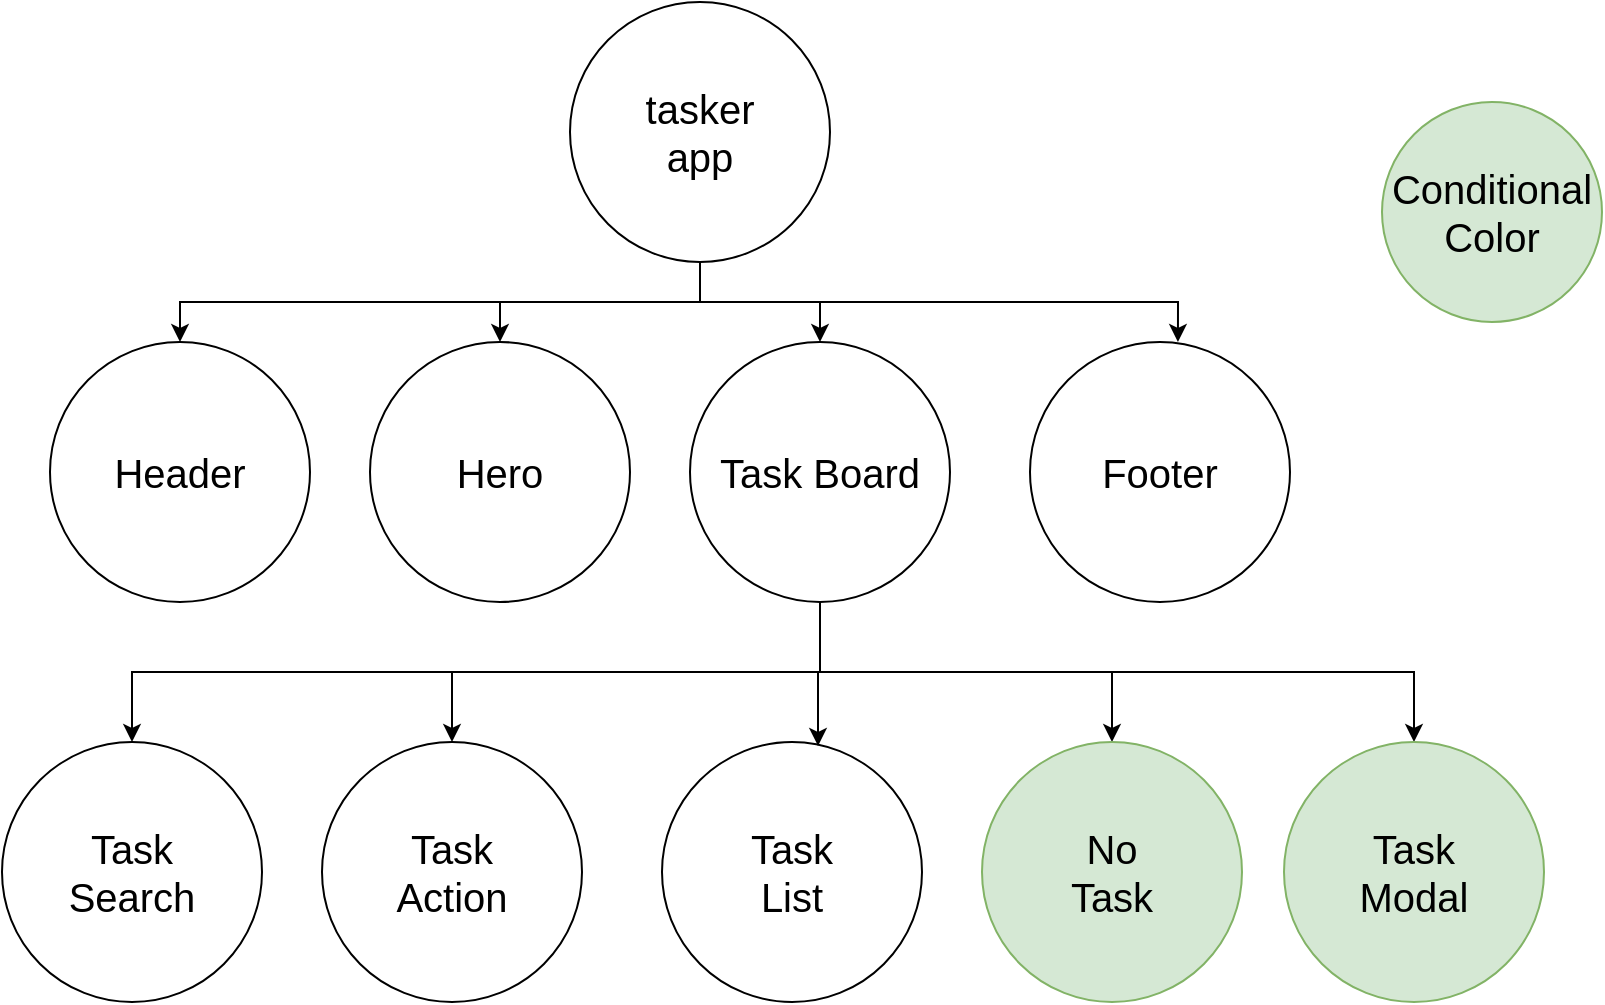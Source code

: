 <mxfile version="24.7.7">
  <diagram name="Page-1" id="sD9TsTRUCHRuzmudhdG3">
    <mxGraphModel dx="1434" dy="792" grid="1" gridSize="10" guides="1" tooltips="1" connect="1" arrows="1" fold="1" page="1" pageScale="1" pageWidth="1169" pageHeight="827" math="0" shadow="0">
      <root>
        <mxCell id="0" />
        <mxCell id="1" parent="0" />
        <mxCell id="gQGMB7D8yOKAmYJ-TftS-11" style="edgeStyle=orthogonalEdgeStyle;rounded=0;orthogonalLoop=1;jettySize=auto;html=1;exitX=0.5;exitY=1;exitDx=0;exitDy=0;" edge="1" parent="1" source="gQGMB7D8yOKAmYJ-TftS-1" target="gQGMB7D8yOKAmYJ-TftS-2">
          <mxGeometry relative="1" as="geometry" />
        </mxCell>
        <mxCell id="gQGMB7D8yOKAmYJ-TftS-12" style="edgeStyle=orthogonalEdgeStyle;rounded=0;orthogonalLoop=1;jettySize=auto;html=1;exitX=0.5;exitY=1;exitDx=0;exitDy=0;entryX=0.5;entryY=0;entryDx=0;entryDy=0;" edge="1" parent="1" source="gQGMB7D8yOKAmYJ-TftS-1" target="gQGMB7D8yOKAmYJ-TftS-3">
          <mxGeometry relative="1" as="geometry" />
        </mxCell>
        <mxCell id="gQGMB7D8yOKAmYJ-TftS-14" style="edgeStyle=orthogonalEdgeStyle;rounded=0;orthogonalLoop=1;jettySize=auto;html=1;exitX=0.5;exitY=1;exitDx=0;exitDy=0;" edge="1" parent="1" source="gQGMB7D8yOKAmYJ-TftS-1" target="gQGMB7D8yOKAmYJ-TftS-4">
          <mxGeometry relative="1" as="geometry" />
        </mxCell>
        <mxCell id="gQGMB7D8yOKAmYJ-TftS-1" value="&lt;font style=&quot;font-size: 20px;&quot;&gt;tasker&lt;/font&gt;&lt;div style=&quot;font-size: 20px;&quot;&gt;&lt;font style=&quot;font-size: 20px;&quot;&gt;app&lt;/font&gt;&lt;/div&gt;" style="ellipse;whiteSpace=wrap;html=1;aspect=fixed;align=center;" vertex="1" parent="1">
          <mxGeometry x="534" y="30" width="130" height="130" as="geometry" />
        </mxCell>
        <mxCell id="gQGMB7D8yOKAmYJ-TftS-2" value="&lt;span style=&quot;font-size: 20px;&quot;&gt;Header&lt;/span&gt;" style="ellipse;whiteSpace=wrap;html=1;aspect=fixed;align=center;" vertex="1" parent="1">
          <mxGeometry x="274" y="200" width="130" height="130" as="geometry" />
        </mxCell>
        <mxCell id="gQGMB7D8yOKAmYJ-TftS-3" value="&lt;span style=&quot;font-size: 20px;&quot;&gt;Hero&lt;/span&gt;" style="ellipse;whiteSpace=wrap;html=1;aspect=fixed;align=center;" vertex="1" parent="1">
          <mxGeometry x="434" y="200" width="130" height="130" as="geometry" />
        </mxCell>
        <mxCell id="gQGMB7D8yOKAmYJ-TftS-18" style="edgeStyle=orthogonalEdgeStyle;rounded=0;orthogonalLoop=1;jettySize=auto;html=1;exitX=0.5;exitY=1;exitDx=0;exitDy=0;" edge="1" parent="1" source="gQGMB7D8yOKAmYJ-TftS-4" target="gQGMB7D8yOKAmYJ-TftS-7">
          <mxGeometry relative="1" as="geometry" />
        </mxCell>
        <mxCell id="gQGMB7D8yOKAmYJ-TftS-19" style="edgeStyle=orthogonalEdgeStyle;rounded=0;orthogonalLoop=1;jettySize=auto;html=1;exitX=0.5;exitY=1;exitDx=0;exitDy=0;" edge="1" parent="1" source="gQGMB7D8yOKAmYJ-TftS-4" target="gQGMB7D8yOKAmYJ-TftS-17">
          <mxGeometry relative="1" as="geometry" />
        </mxCell>
        <mxCell id="gQGMB7D8yOKAmYJ-TftS-20" style="edgeStyle=orthogonalEdgeStyle;rounded=0;orthogonalLoop=1;jettySize=auto;html=1;exitX=0.5;exitY=1;exitDx=0;exitDy=0;" edge="1" parent="1" source="gQGMB7D8yOKAmYJ-TftS-4" target="gQGMB7D8yOKAmYJ-TftS-8">
          <mxGeometry relative="1" as="geometry" />
        </mxCell>
        <mxCell id="gQGMB7D8yOKAmYJ-TftS-21" style="edgeStyle=orthogonalEdgeStyle;rounded=0;orthogonalLoop=1;jettySize=auto;html=1;exitX=0.5;exitY=1;exitDx=0;exitDy=0;" edge="1" parent="1" source="gQGMB7D8yOKAmYJ-TftS-4" target="gQGMB7D8yOKAmYJ-TftS-10">
          <mxGeometry relative="1" as="geometry" />
        </mxCell>
        <mxCell id="gQGMB7D8yOKAmYJ-TftS-4" value="&lt;span style=&quot;font-size: 20px;&quot;&gt;Task Board&lt;/span&gt;" style="ellipse;whiteSpace=wrap;html=1;aspect=fixed;align=center;" vertex="1" parent="1">
          <mxGeometry x="594" y="200" width="130" height="130" as="geometry" />
        </mxCell>
        <mxCell id="gQGMB7D8yOKAmYJ-TftS-5" value="&lt;span style=&quot;font-size: 20px;&quot;&gt;Footer&lt;/span&gt;" style="ellipse;whiteSpace=wrap;html=1;aspect=fixed;align=center;" vertex="1" parent="1">
          <mxGeometry x="764" y="200" width="130" height="130" as="geometry" />
        </mxCell>
        <mxCell id="gQGMB7D8yOKAmYJ-TftS-7" value="&lt;div&gt;&lt;span style=&quot;font-size: 20px;&quot;&gt;Task&lt;/span&gt;&lt;/div&gt;&lt;div&gt;&lt;span style=&quot;font-size: 20px;&quot;&gt;Search&lt;/span&gt;&lt;span style=&quot;font-size: 20px;&quot;&gt;&lt;br&gt;&lt;/span&gt;&lt;/div&gt;" style="ellipse;whiteSpace=wrap;html=1;aspect=fixed;align=center;" vertex="1" parent="1">
          <mxGeometry x="250" y="400" width="130" height="130" as="geometry" />
        </mxCell>
        <mxCell id="gQGMB7D8yOKAmYJ-TftS-8" value="&lt;span style=&quot;font-size: 20px;&quot;&gt;Task&lt;/span&gt;&lt;div&gt;&lt;span style=&quot;font-size: 20px;&quot;&gt;Action&lt;/span&gt;&lt;/div&gt;" style="ellipse;whiteSpace=wrap;html=1;aspect=fixed;align=center;" vertex="1" parent="1">
          <mxGeometry x="410" y="400" width="130" height="130" as="geometry" />
        </mxCell>
        <mxCell id="gQGMB7D8yOKAmYJ-TftS-9" value="&lt;span style=&quot;font-size: 20px;&quot;&gt;Task&lt;/span&gt;&lt;div&gt;&lt;span style=&quot;font-size: 20px;&quot;&gt;List&lt;/span&gt;&lt;/div&gt;" style="ellipse;whiteSpace=wrap;html=1;aspect=fixed;align=center;" vertex="1" parent="1">
          <mxGeometry x="580" y="400" width="130" height="130" as="geometry" />
        </mxCell>
        <mxCell id="gQGMB7D8yOKAmYJ-TftS-10" value="&lt;span style=&quot;font-size: 20px;&quot;&gt;No&lt;/span&gt;&lt;div&gt;&lt;span style=&quot;font-size: 20px;&quot;&gt;Task&lt;/span&gt;&lt;/div&gt;" style="ellipse;whiteSpace=wrap;html=1;aspect=fixed;align=center;fillColor=#d5e8d4;strokeColor=#82b366;" vertex="1" parent="1">
          <mxGeometry x="740" y="400" width="130" height="130" as="geometry" />
        </mxCell>
        <mxCell id="gQGMB7D8yOKAmYJ-TftS-13" style="edgeStyle=orthogonalEdgeStyle;rounded=0;orthogonalLoop=1;jettySize=auto;html=1;exitX=0.5;exitY=1;exitDx=0;exitDy=0;entryX=0.569;entryY=0;entryDx=0;entryDy=0;entryPerimeter=0;" edge="1" parent="1" source="gQGMB7D8yOKAmYJ-TftS-1" target="gQGMB7D8yOKAmYJ-TftS-5">
          <mxGeometry relative="1" as="geometry" />
        </mxCell>
        <mxCell id="gQGMB7D8yOKAmYJ-TftS-17" value="&lt;span style=&quot;font-size: 20px;&quot;&gt;Task&lt;/span&gt;&lt;div&gt;&lt;span style=&quot;font-size: 20px;&quot;&gt;Modal&lt;/span&gt;&lt;/div&gt;" style="ellipse;whiteSpace=wrap;html=1;aspect=fixed;align=center;fillColor=#d5e8d4;strokeColor=#82b366;" vertex="1" parent="1">
          <mxGeometry x="891" y="400" width="130" height="130" as="geometry" />
        </mxCell>
        <mxCell id="gQGMB7D8yOKAmYJ-TftS-22" style="edgeStyle=orthogonalEdgeStyle;rounded=0;orthogonalLoop=1;jettySize=auto;html=1;exitX=0.5;exitY=1;exitDx=0;exitDy=0;entryX=0.6;entryY=0.015;entryDx=0;entryDy=0;entryPerimeter=0;" edge="1" parent="1" source="gQGMB7D8yOKAmYJ-TftS-4" target="gQGMB7D8yOKAmYJ-TftS-9">
          <mxGeometry relative="1" as="geometry" />
        </mxCell>
        <mxCell id="gQGMB7D8yOKAmYJ-TftS-23" value="&lt;span style=&quot;font-size: 20px;&quot;&gt;Conditional&lt;/span&gt;&lt;div&gt;&lt;span style=&quot;font-size: 20px;&quot;&gt;Color&lt;/span&gt;&lt;/div&gt;" style="ellipse;whiteSpace=wrap;html=1;aspect=fixed;align=center;fillColor=#d5e8d4;strokeColor=#82b366;" vertex="1" parent="1">
          <mxGeometry x="940" y="80" width="110" height="110" as="geometry" />
        </mxCell>
      </root>
    </mxGraphModel>
  </diagram>
</mxfile>
